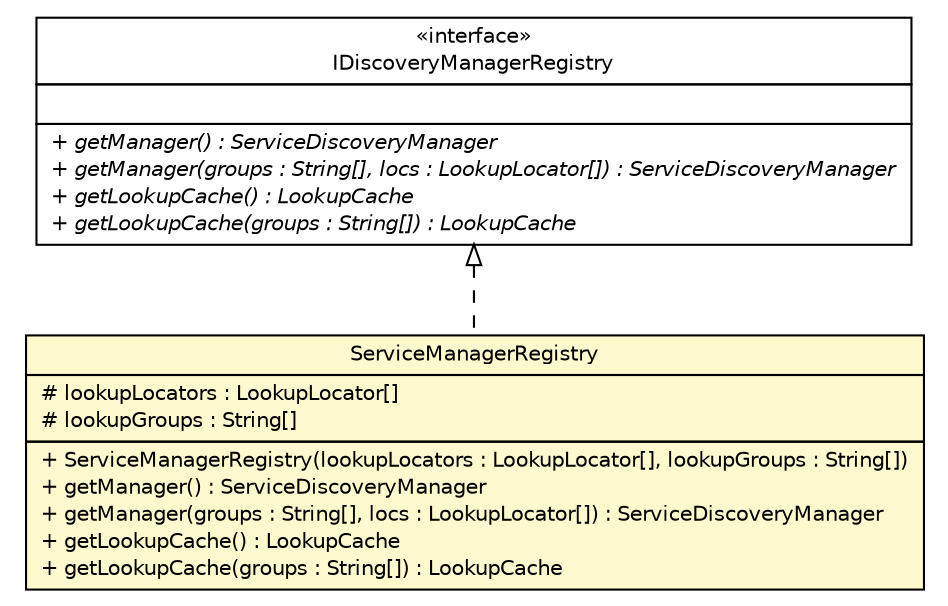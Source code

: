 #!/usr/local/bin/dot
#
# Class diagram 
# Generated by UMLGraph version R5_6 (http://www.umlgraph.org/)
#

digraph G {
	edge [fontname="Helvetica",fontsize=10,labelfontname="Helvetica",labelfontsize=10];
	node [fontname="Helvetica",fontsize=10,shape=plaintext];
	nodesep=0.25;
	ranksep=0.5;
	// sorcer.container.discovery.ServiceManagerRegistry
	c512083 [label=<<table title="sorcer.container.discovery.ServiceManagerRegistry" border="0" cellborder="1" cellspacing="0" cellpadding="2" port="p" bgcolor="lemonChiffon" href="./ServiceManagerRegistry.html">
		<tr><td><table border="0" cellspacing="0" cellpadding="1">
<tr><td align="center" balign="center"> ServiceManagerRegistry </td></tr>
		</table></td></tr>
		<tr><td><table border="0" cellspacing="0" cellpadding="1">
<tr><td align="left" balign="left"> # lookupLocators : LookupLocator[] </td></tr>
<tr><td align="left" balign="left"> # lookupGroups : String[] </td></tr>
		</table></td></tr>
		<tr><td><table border="0" cellspacing="0" cellpadding="1">
<tr><td align="left" balign="left"> + ServiceManagerRegistry(lookupLocators : LookupLocator[], lookupGroups : String[]) </td></tr>
<tr><td align="left" balign="left"> + getManager() : ServiceDiscoveryManager </td></tr>
<tr><td align="left" balign="left"> + getManager(groups : String[], locs : LookupLocator[]) : ServiceDiscoveryManager </td></tr>
<tr><td align="left" balign="left"> + getLookupCache() : LookupCache </td></tr>
<tr><td align="left" balign="left"> + getLookupCache(groups : String[]) : LookupCache </td></tr>
		</table></td></tr>
		</table>>, URL="./ServiceManagerRegistry.html", fontname="Helvetica", fontcolor="black", fontsize=10.0];
	// sorcer.container.discovery.IDiscoveryManagerRegistry
	c512085 [label=<<table title="sorcer.container.discovery.IDiscoveryManagerRegistry" border="0" cellborder="1" cellspacing="0" cellpadding="2" port="p" href="./IDiscoveryManagerRegistry.html">
		<tr><td><table border="0" cellspacing="0" cellpadding="1">
<tr><td align="center" balign="center"> &#171;interface&#187; </td></tr>
<tr><td align="center" balign="center"> IDiscoveryManagerRegistry </td></tr>
		</table></td></tr>
		<tr><td><table border="0" cellspacing="0" cellpadding="1">
<tr><td align="left" balign="left">  </td></tr>
		</table></td></tr>
		<tr><td><table border="0" cellspacing="0" cellpadding="1">
<tr><td align="left" balign="left"><font face="Helvetica-Oblique" point-size="10.0"> + getManager() : ServiceDiscoveryManager </font></td></tr>
<tr><td align="left" balign="left"><font face="Helvetica-Oblique" point-size="10.0"> + getManager(groups : String[], locs : LookupLocator[]) : ServiceDiscoveryManager </font></td></tr>
<tr><td align="left" balign="left"><font face="Helvetica-Oblique" point-size="10.0"> + getLookupCache() : LookupCache </font></td></tr>
<tr><td align="left" balign="left"><font face="Helvetica-Oblique" point-size="10.0"> + getLookupCache(groups : String[]) : LookupCache </font></td></tr>
		</table></td></tr>
		</table>>, URL="./IDiscoveryManagerRegistry.html", fontname="Helvetica", fontcolor="black", fontsize=10.0];
	//sorcer.container.discovery.ServiceManagerRegistry implements sorcer.container.discovery.IDiscoveryManagerRegistry
	c512085:p -> c512083:p [dir=back,arrowtail=empty,style=dashed];
}

